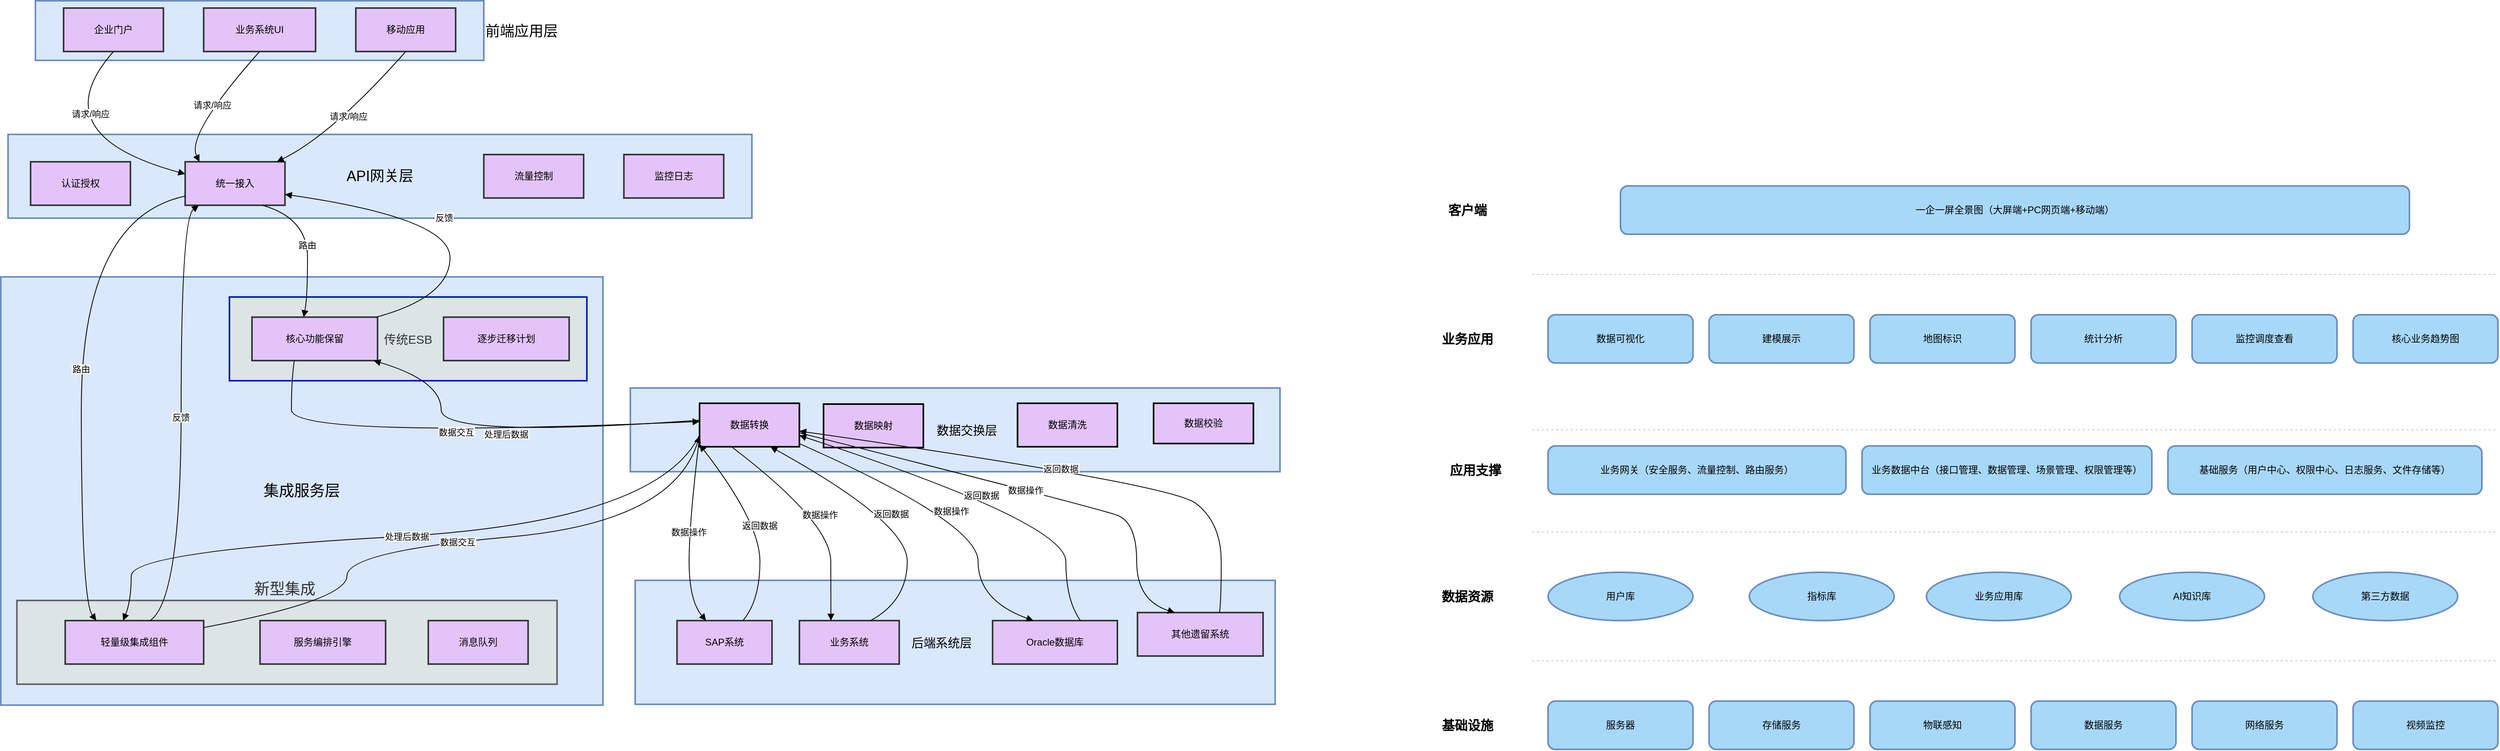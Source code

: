 <mxfile version="28.2.0">
  <diagram name="第 1 页" id="XN40Qc3xmsn2pUl-8XeV">
    <mxGraphModel dx="1640" dy="955" grid="1" gridSize="10" guides="1" tooltips="1" connect="1" arrows="1" fold="1" page="1" pageScale="1" pageWidth="827" pageHeight="1169" math="0" shadow="0">
      <root>
        <mxCell id="0" />
        <mxCell id="1" parent="0" />
        <mxCell id="rjKQ2sQGUmsmtC5zucT6-1" value="后端系统层        " style="whiteSpace=wrap;strokeWidth=2;fillColor=#dae8fc;strokeColor=#6c8ebf;fontSize=15;" parent="1" vertex="1">
          <mxGeometry x="856" y="750" width="795" height="154" as="geometry" />
        </mxCell>
        <mxCell id="rjKQ2sQGUmsmtC5zucT6-2" value="       数据交换层" style="whiteSpace=wrap;strokeWidth=2;fillColor=#dae8fc;strokeColor=#6c8ebf;fontSize=15;" parent="1" vertex="1">
          <mxGeometry x="850" y="511" width="807" height="104" as="geometry" />
        </mxCell>
        <mxCell id="rjKQ2sQGUmsmtC5zucT6-3" value="集成服务层" style="whiteSpace=wrap;strokeWidth=2;fillColor=#dae8fc;strokeColor=#6c8ebf;fontSize=19;" parent="1" vertex="1">
          <mxGeometry x="68" y="373" width="748" height="532" as="geometry" />
        </mxCell>
        <mxCell id="rjKQ2sQGUmsmtC5zucT6-4" value="新型集成 " style="whiteSpace=wrap;strokeWidth=2;fillColor=light-dark(#dce4e5, #1a1a1a);fontColor=#333333;strokeColor=#666666;fontSize=19;labelPosition=center;verticalLabelPosition=top;align=center;verticalAlign=bottom;" parent="1" vertex="1">
          <mxGeometry x="88" y="775" width="671" height="104" as="geometry" />
        </mxCell>
        <mxCell id="rjKQ2sQGUmsmtC5zucT6-5" value="传统ESB" style="whiteSpace=wrap;strokeWidth=2;fontSize=15;fillColor=light-dark(#dce4e5, #192627);strokeColor=#001DBC;fontColor=#333333;" parent="1" vertex="1">
          <mxGeometry x="352" y="398" width="444" height="104" as="geometry" />
        </mxCell>
        <mxCell id="rjKQ2sQGUmsmtC5zucT6-6" value="API网关层" style="whiteSpace=wrap;strokeWidth=2;fillColor=#dae8fc;strokeColor=#6c8ebf;fontSize=18;" parent="1" vertex="1">
          <mxGeometry x="77" y="196" width="924" height="104" as="geometry" />
        </mxCell>
        <mxCell id="rjKQ2sQGUmsmtC5zucT6-7" value="前端应用层" style="whiteSpace=wrap;strokeWidth=2;fillColor=#dae8fc;strokeColor=#6c8ebf;labelPosition=right;verticalLabelPosition=middle;align=left;verticalAlign=middle;spacingTop=2;fontSize=18;" parent="1" vertex="1">
          <mxGeometry x="111" y="30" width="557" height="74" as="geometry" />
        </mxCell>
        <mxCell id="rjKQ2sQGUmsmtC5zucT6-8" value="企业门户" style="whiteSpace=wrap;strokeWidth=2;fillColor=light-dark(#e4c4f8, #572b2b);strokeColor=#36393d;gradientColor=none;" parent="1" vertex="1">
          <mxGeometry x="146" y="39" width="124" height="54" as="geometry" />
        </mxCell>
        <mxCell id="rjKQ2sQGUmsmtC5zucT6-9" value="业务系统UI" style="whiteSpace=wrap;strokeWidth=2;fillColor=light-dark(#e4c4f8, #572b2b);strokeColor=#36393d;gradientColor=none;" parent="1" vertex="1">
          <mxGeometry x="320" y="39" width="139" height="54" as="geometry" />
        </mxCell>
        <mxCell id="rjKQ2sQGUmsmtC5zucT6-10" value="移动应用" style="whiteSpace=wrap;strokeWidth=2;fillColor=light-dark(#e4c4f8, #572b2b);strokeColor=#36393d;gradientColor=none;" parent="1" vertex="1">
          <mxGeometry x="509" y="39" width="124" height="54" as="geometry" />
        </mxCell>
        <mxCell id="rjKQ2sQGUmsmtC5zucT6-11" value="统一接入" style="whiteSpace=wrap;strokeWidth=2;fillColor=light-dark(#e4c4f8, #572b2b);strokeColor=#36393d;gradientColor=none;" parent="1" vertex="1">
          <mxGeometry x="297" y="230" width="124" height="54" as="geometry" />
        </mxCell>
        <mxCell id="rjKQ2sQGUmsmtC5zucT6-12" value="认证授权" style="whiteSpace=wrap;strokeWidth=2;fillColor=light-dark(#e4c4f8, #572b2b);strokeColor=#36393d;gradientColor=none;" parent="1" vertex="1">
          <mxGeometry x="105" y="230" width="124" height="54" as="geometry" />
        </mxCell>
        <mxCell id="rjKQ2sQGUmsmtC5zucT6-13" value="流量控制" style="whiteSpace=wrap;strokeWidth=2;fillColor=light-dark(#e4c4f8, #572b2b);strokeColor=#36393d;gradientColor=none;" parent="1" vertex="1">
          <mxGeometry x="668" y="221" width="124" height="54" as="geometry" />
        </mxCell>
        <mxCell id="rjKQ2sQGUmsmtC5zucT6-14" value="监控日志" style="whiteSpace=wrap;strokeWidth=2;fillColor=light-dark(#e4c4f8, #572b2b);strokeColor=#36393d;gradientColor=none;" parent="1" vertex="1">
          <mxGeometry x="842" y="221" width="124" height="54" as="geometry" />
        </mxCell>
        <mxCell id="rjKQ2sQGUmsmtC5zucT6-15" value="核心功能保留" style="whiteSpace=wrap;strokeWidth=2;fillColor=light-dark(#e4c4f8, #572b2b);strokeColor=#36393d;gradientColor=none;" parent="1" vertex="1">
          <mxGeometry x="380" y="423" width="156" height="54" as="geometry" />
        </mxCell>
        <mxCell id="rjKQ2sQGUmsmtC5zucT6-16" value="逐步迁移计划" style="whiteSpace=wrap;strokeWidth=2;fillColor=light-dark(#e4c4f8, #572b2b);strokeColor=#36393d;gradientColor=none;" parent="1" vertex="1">
          <mxGeometry x="618" y="423" width="156" height="54" as="geometry" />
        </mxCell>
        <mxCell id="rjKQ2sQGUmsmtC5zucT6-17" value="轻量级集成组件" style="whiteSpace=wrap;strokeWidth=2;fillColor=light-dark(#e4c4f8, #572b2b);strokeColor=#36393d;gradientColor=none;" parent="1" vertex="1">
          <mxGeometry x="148" y="800" width="172" height="54" as="geometry" />
        </mxCell>
        <mxCell id="rjKQ2sQGUmsmtC5zucT6-18" value="服务编排引擎" style="whiteSpace=wrap;strokeWidth=2;fillColor=light-dark(#e4c4f8, #572b2b);strokeColor=#36393d;gradientColor=none;" parent="1" vertex="1">
          <mxGeometry x="390" y="800" width="156" height="54" as="geometry" />
        </mxCell>
        <mxCell id="rjKQ2sQGUmsmtC5zucT6-19" value="消息队列" style="whiteSpace=wrap;strokeWidth=2;fillColor=light-dark(#e4c4f8, #572b2b);strokeColor=#36393d;gradientColor=none;" parent="1" vertex="1">
          <mxGeometry x="599" y="800" width="124" height="54" as="geometry" />
        </mxCell>
        <mxCell id="rjKQ2sQGUmsmtC5zucT6-20" value="数据转换" style="whiteSpace=wrap;strokeWidth=2;fillColor=light-dark(#e4c4f8, #572b2b);" parent="1" vertex="1">
          <mxGeometry x="936" y="530" width="124" height="54" as="geometry" />
        </mxCell>
        <mxCell id="rjKQ2sQGUmsmtC5zucT6-21" value="数据映射" style="whiteSpace=wrap;strokeWidth=2;fillColor=light-dark(#e4c4f8, #572b2b);" parent="1" vertex="1">
          <mxGeometry x="1090" y="531" width="124" height="54" as="geometry" />
        </mxCell>
        <mxCell id="rjKQ2sQGUmsmtC5zucT6-22" value="数据清洗" style="whiteSpace=wrap;strokeWidth=2;fillColor=light-dark(#e4c4f8, #572b2b);" parent="1" vertex="1">
          <mxGeometry x="1331" y="530" width="124" height="54" as="geometry" />
        </mxCell>
        <mxCell id="rjKQ2sQGUmsmtC5zucT6-23" value="数据校验" style="whiteSpace=wrap;strokeWidth=2;fillColor=light-dark(#e4c4f8, #572b2b);" parent="1" vertex="1">
          <mxGeometry x="1500" y="530" width="124" height="50" as="geometry" />
        </mxCell>
        <mxCell id="rjKQ2sQGUmsmtC5zucT6-24" value="SAP系统" style="whiteSpace=wrap;strokeWidth=2;fillColor=light-dark(#e4c4f8, #572b2b);strokeColor=#36393d;gradientColor=none;" parent="1" vertex="1">
          <mxGeometry x="908" y="800" width="118" height="54" as="geometry" />
        </mxCell>
        <mxCell id="rjKQ2sQGUmsmtC5zucT6-25" value="业务系统" style="whiteSpace=wrap;strokeWidth=2;fillColor=light-dark(#e4c4f8, #572b2b);strokeColor=#36393d;gradientColor=none;" parent="1" vertex="1">
          <mxGeometry x="1060" y="800" width="124" height="54" as="geometry" />
        </mxCell>
        <mxCell id="rjKQ2sQGUmsmtC5zucT6-26" value="Oracle数据库" style="whiteSpace=wrap;strokeWidth=2;fillColor=light-dark(#e4c4f8, #572b2b);strokeColor=#36393d;gradientColor=none;" parent="1" vertex="1">
          <mxGeometry x="1300" y="800" width="155" height="54" as="geometry" />
        </mxCell>
        <mxCell id="rjKQ2sQGUmsmtC5zucT6-27" value="其他遗留系统" style="whiteSpace=wrap;strokeWidth=2;fillColor=light-dark(#e4c4f8, #572b2b);strokeColor=#36393d;gradientColor=none;" parent="1" vertex="1">
          <mxGeometry x="1480" y="790" width="156" height="54" as="geometry" />
        </mxCell>
        <mxCell id="rjKQ2sQGUmsmtC5zucT6-28" value="请求/响应" style="curved=1;startArrow=none;endArrow=block;exitX=0.5;exitY=1;entryX=0;entryY=0.28;rounded=0;" parent="1" source="rjKQ2sQGUmsmtC5zucT6-8" target="rjKQ2sQGUmsmtC5zucT6-11" edge="1">
          <mxGeometry x="-0.529" y="30" relative="1" as="geometry">
            <Array as="points">
              <mxPoint x="117" y="196" />
            </Array>
            <mxPoint as="offset" />
          </mxGeometry>
        </mxCell>
        <mxCell id="rjKQ2sQGUmsmtC5zucT6-29" value="请求/响应" style="curved=1;startArrow=none;endArrow=block;exitX=0.5;exitY=1;entryX=0.15;entryY=0.01;rounded=0;" parent="1" source="rjKQ2sQGUmsmtC5zucT6-9" target="rjKQ2sQGUmsmtC5zucT6-11" edge="1">
          <mxGeometry relative="1" as="geometry">
            <Array as="points">
              <mxPoint x="298" y="196" />
            </Array>
          </mxGeometry>
        </mxCell>
        <mxCell id="rjKQ2sQGUmsmtC5zucT6-30" value="请求/响应" style="curved=1;startArrow=none;endArrow=block;exitX=0.5;exitY=1;entryX=0.91;entryY=0.01;rounded=0;" parent="1" source="rjKQ2sQGUmsmtC5zucT6-10" target="rjKQ2sQGUmsmtC5zucT6-11" edge="1">
          <mxGeometry relative="1" as="geometry">
            <Array as="points">
              <mxPoint x="480" y="196" />
            </Array>
          </mxGeometry>
        </mxCell>
        <mxCell id="rjKQ2sQGUmsmtC5zucT6-31" value="路由" style="curved=1;startArrow=none;endArrow=block;exitX=0.78;exitY=1.01;entryX=0.41;entryY=-0.01;rounded=0;" parent="1" source="rjKQ2sQGUmsmtC5zucT6-11" target="rjKQ2sQGUmsmtC5zucT6-15" edge="1">
          <mxGeometry relative="1" as="geometry">
            <Array as="points">
              <mxPoint x="449" y="300" />
              <mxPoint x="449" y="398" />
            </Array>
          </mxGeometry>
        </mxCell>
        <mxCell id="rjKQ2sQGUmsmtC5zucT6-32" value="路由" style="curved=1;startArrow=none;endArrow=block;exitX=0;exitY=0.79;entryX=0.23;entryY=0.01;rounded=0;" parent="1" source="rjKQ2sQGUmsmtC5zucT6-11" target="rjKQ2sQGUmsmtC5zucT6-17" edge="1">
          <mxGeometry relative="1" as="geometry">
            <Array as="points">
              <mxPoint x="168" y="300" />
              <mxPoint x="168" y="775" />
            </Array>
          </mxGeometry>
        </mxCell>
        <mxCell id="rjKQ2sQGUmsmtC5zucT6-33" value="反馈" style="curved=1;startArrow=none;endArrow=block;exitX=1;exitY=-0.01;entryX=1;entryY=0.75;rounded=0;" parent="1" source="rjKQ2sQGUmsmtC5zucT6-15" target="rjKQ2sQGUmsmtC5zucT6-11" edge="1">
          <mxGeometry relative="1" as="geometry">
            <Array as="points">
              <mxPoint x="626" y="398" />
              <mxPoint x="626" y="300" />
            </Array>
          </mxGeometry>
        </mxCell>
        <mxCell id="rjKQ2sQGUmsmtC5zucT6-34" value="反馈" style="curved=1;startArrow=none;endArrow=block;exitX=0.61;exitY=0.01;entryX=0.13;entryY=1.01;rounded=0;" parent="1" source="rjKQ2sQGUmsmtC5zucT6-17" target="rjKQ2sQGUmsmtC5zucT6-11" edge="1">
          <mxGeometry relative="1" as="geometry">
            <Array as="points">
              <mxPoint x="292" y="775" />
              <mxPoint x="292" y="300" />
            </Array>
          </mxGeometry>
        </mxCell>
        <mxCell id="rjKQ2sQGUmsmtC5zucT6-35" value="数据交互" style="curved=1;startArrow=none;endArrow=block;exitX=0.34;exitY=0.99;entryX=0;entryY=0.42;rounded=0;" parent="1" source="rjKQ2sQGUmsmtC5zucT6-15" target="rjKQ2sQGUmsmtC5zucT6-20" edge="1">
          <mxGeometry relative="1" as="geometry">
            <Array as="points">
              <mxPoint x="429" y="502" />
              <mxPoint x="429" y="574" />
            </Array>
          </mxGeometry>
        </mxCell>
        <mxCell id="rjKQ2sQGUmsmtC5zucT6-36" value="数据交互" style="curved=1;startArrow=none;endArrow=block;exitX=1;exitY=0.16;entryX=0;entryY=0.75;rounded=0;" parent="1" source="rjKQ2sQGUmsmtC5zucT6-17" target="rjKQ2sQGUmsmtC5zucT6-20" edge="1">
          <mxGeometry relative="1" as="geometry">
            <Array as="points">
              <mxPoint x="498" y="775" />
              <mxPoint x="498" y="714" />
              <mxPoint x="903" y="678" />
            </Array>
          </mxGeometry>
        </mxCell>
        <mxCell id="rjKQ2sQGUmsmtC5zucT6-37" value="处理后数据" style="curved=1;startArrow=none;endArrow=block;exitX=0;exitY=0.39;entryX=0.96;entryY=0.99;rounded=0;" parent="1" source="rjKQ2sQGUmsmtC5zucT6-20" target="rjKQ2sQGUmsmtC5zucT6-15" edge="1">
          <mxGeometry relative="1" as="geometry">
            <Array as="points">
              <mxPoint x="615" y="574" />
              <mxPoint x="615" y="502" />
            </Array>
          </mxGeometry>
        </mxCell>
        <mxCell id="rjKQ2sQGUmsmtC5zucT6-38" value="处理后数据" style="curved=1;startArrow=none;endArrow=block;exitX=0;exitY=0.73;entryX=0.42;entryY=0.01;rounded=0;" parent="1" source="rjKQ2sQGUmsmtC5zucT6-20" target="rjKQ2sQGUmsmtC5zucT6-17" edge="1">
          <mxGeometry relative="1" as="geometry">
            <Array as="points">
              <mxPoint x="883" y="678" />
              <mxPoint x="230" y="714" />
              <mxPoint x="230" y="775" />
            </Array>
          </mxGeometry>
        </mxCell>
        <mxCell id="rjKQ2sQGUmsmtC5zucT6-39" value="数据操作" style="curved=1;startArrow=none;endArrow=block;exitX=0;exitY=0.77;entryX=0.31;entryY=0.01;rounded=0;" parent="1" source="rjKQ2sQGUmsmtC5zucT6-20" target="rjKQ2sQGUmsmtC5zucT6-24" edge="1">
          <mxGeometry relative="1" as="geometry">
            <Array as="points">
              <mxPoint x="923" y="678" />
              <mxPoint x="923" y="775" />
            </Array>
          </mxGeometry>
        </mxCell>
        <mxCell id="rjKQ2sQGUmsmtC5zucT6-40" value="数据操作" style="curved=1;startArrow=none;endArrow=block;exitX=0.32;exitY=1;entryX=0.32;entryY=0.01;rounded=0;" parent="1" source="rjKQ2sQGUmsmtC5zucT6-20" target="rjKQ2sQGUmsmtC5zucT6-25" edge="1">
          <mxGeometry relative="1" as="geometry">
            <Array as="points">
              <mxPoint x="1099" y="678" />
              <mxPoint x="1099" y="775" />
            </Array>
          </mxGeometry>
        </mxCell>
        <mxCell id="rjKQ2sQGUmsmtC5zucT6-41" value="数据操作" style="curved=1;startArrow=none;endArrow=block;exitX=1;exitY=0.93;entryX=0.33;entryY=0.01;rounded=0;" parent="1" source="rjKQ2sQGUmsmtC5zucT6-20" target="rjKQ2sQGUmsmtC5zucT6-26" edge="1">
          <mxGeometry relative="1" as="geometry">
            <Array as="points">
              <mxPoint x="1282" y="678" />
              <mxPoint x="1282" y="775" />
            </Array>
          </mxGeometry>
        </mxCell>
        <mxCell id="rjKQ2sQGUmsmtC5zucT6-42" value="数据操作" style="curved=1;startArrow=none;endArrow=block;exitX=1;exitY=0.68;entryX=0.3;entryY=0.01;rounded=0;" parent="1" source="rjKQ2sQGUmsmtC5zucT6-20" target="rjKQ2sQGUmsmtC5zucT6-27" edge="1">
          <mxGeometry relative="1" as="geometry">
            <Array as="points">
              <mxPoint x="1430" y="660" />
              <mxPoint x="1479" y="678" />
              <mxPoint x="1479" y="775" />
            </Array>
          </mxGeometry>
        </mxCell>
        <mxCell id="rjKQ2sQGUmsmtC5zucT6-43" value="返回数据" style="curved=1;startArrow=none;endArrow=block;exitX=0.69;exitY=0.01;entryX=0;entryY=0.95;rounded=0;" parent="1" source="rjKQ2sQGUmsmtC5zucT6-24" target="rjKQ2sQGUmsmtC5zucT6-20" edge="1">
          <mxGeometry relative="1" as="geometry">
            <Array as="points">
              <mxPoint x="1011" y="775" />
              <mxPoint x="1011" y="678" />
            </Array>
          </mxGeometry>
        </mxCell>
        <mxCell id="rjKQ2sQGUmsmtC5zucT6-44" value="返回数据" style="curved=1;startArrow=none;endArrow=block;exitX=0.71;exitY=0.01;entryX=0.71;entryY=1;rounded=0;" parent="1" source="rjKQ2sQGUmsmtC5zucT6-25" target="rjKQ2sQGUmsmtC5zucT6-20" edge="1">
          <mxGeometry relative="1" as="geometry">
            <Array as="points">
              <mxPoint x="1194" y="775" />
              <mxPoint x="1194" y="678" />
            </Array>
          </mxGeometry>
        </mxCell>
        <mxCell id="rjKQ2sQGUmsmtC5zucT6-45" value="返回数据" style="curved=1;startArrow=none;endArrow=block;exitX=0.7;exitY=0.01;entryX=1;entryY=0.74;rounded=0;" parent="1" source="rjKQ2sQGUmsmtC5zucT6-26" target="rjKQ2sQGUmsmtC5zucT6-20" edge="1">
          <mxGeometry relative="1" as="geometry">
            <Array as="points">
              <mxPoint x="1391" y="775" />
              <mxPoint x="1391" y="678" />
            </Array>
          </mxGeometry>
        </mxCell>
        <mxCell id="rjKQ2sQGUmsmtC5zucT6-46" value="返回数据" style="curved=1;startArrow=none;endArrow=block;exitX=0.65;exitY=0.01;entryX=1;entryY=0.64;rounded=0;" parent="1" source="rjKQ2sQGUmsmtC5zucT6-27" target="rjKQ2sQGUmsmtC5zucT6-20" edge="1">
          <mxGeometry relative="1" as="geometry">
            <Array as="points">
              <mxPoint x="1584" y="775" />
              <mxPoint x="1584" y="678" />
              <mxPoint x="1520" y="630" />
            </Array>
          </mxGeometry>
        </mxCell>
        <mxCell id="0enLY0g4YTYYgQ_M8A3C-1" value="客户端" style="text;html=1;strokeColor=none;fillColor=none;align=center;verticalAlign=middle;whiteSpace=wrap;rounded=0;fontSize=16;fontStyle=1;" parent="1" vertex="1">
          <mxGeometry x="1830" y="275" width="120" height="30" as="geometry" />
        </mxCell>
        <mxCell id="0enLY0g4YTYYgQ_M8A3C-2" value="一企一屏全景图（大屏端+PC网页端+移动端）" style="rounded=1;whiteSpace=wrap;html=1;fillColor=#A8D8F8;strokeColor=#6C8EBF;strokeWidth=2;fontSize=12;" parent="1" vertex="1">
          <mxGeometry x="2080" y="260" width="980" height="60" as="geometry" />
        </mxCell>
        <mxCell id="0enLY0g4YTYYgQ_M8A3C-3" value="" style="endArrow=none;dashed=1;html=1;strokeColor=#CCCCCC;strokeWidth=1;" parent="1" edge="1">
          <mxGeometry width="50" height="50" relative="1" as="geometry">
            <mxPoint x="1970" y="370" as="sourcePoint" />
            <mxPoint x="3170" y="370" as="targetPoint" />
          </mxGeometry>
        </mxCell>
        <mxCell id="0enLY0g4YTYYgQ_M8A3C-4" value="业务应用" style="text;html=1;strokeColor=none;fillColor=none;align=center;verticalAlign=middle;whiteSpace=wrap;rounded=0;fontSize=16;fontStyle=1;" parent="1" vertex="1">
          <mxGeometry x="1830" y="435" width="120" height="30" as="geometry" />
        </mxCell>
        <mxCell id="0enLY0g4YTYYgQ_M8A3C-5" value="数据可视化" style="rounded=1;whiteSpace=wrap;html=1;fillColor=#A8D8F8;strokeColor=#6C8EBF;strokeWidth=2;fontSize=12;" parent="1" vertex="1">
          <mxGeometry x="1990" y="420" width="180" height="60" as="geometry" />
        </mxCell>
        <mxCell id="0enLY0g4YTYYgQ_M8A3C-6" value="建模展示" style="rounded=1;whiteSpace=wrap;html=1;fillColor=#A8D8F8;strokeColor=#6C8EBF;strokeWidth=2;fontSize=12;" parent="1" vertex="1">
          <mxGeometry x="2190" y="420" width="180" height="60" as="geometry" />
        </mxCell>
        <mxCell id="0enLY0g4YTYYgQ_M8A3C-7" value="地图标识" style="rounded=1;whiteSpace=wrap;html=1;fillColor=#A8D8F8;strokeColor=#6C8EBF;strokeWidth=2;fontSize=12;" parent="1" vertex="1">
          <mxGeometry x="2390" y="420" width="180" height="60" as="geometry" />
        </mxCell>
        <mxCell id="0enLY0g4YTYYgQ_M8A3C-8" value="统计分析" style="rounded=1;whiteSpace=wrap;html=1;fillColor=#A8D8F8;strokeColor=#6C8EBF;strokeWidth=2;fontSize=12;" parent="1" vertex="1">
          <mxGeometry x="2590" y="420" width="180" height="60" as="geometry" />
        </mxCell>
        <mxCell id="0enLY0g4YTYYgQ_M8A3C-9" value="监控调度查看" style="rounded=1;whiteSpace=wrap;html=1;fillColor=#A8D8F8;strokeColor=#6C8EBF;strokeWidth=2;fontSize=12;" parent="1" vertex="1">
          <mxGeometry x="2790" y="420" width="180" height="60" as="geometry" />
        </mxCell>
        <mxCell id="0enLY0g4YTYYgQ_M8A3C-10" value="核心业务趋势图" style="rounded=1;whiteSpace=wrap;html=1;fillColor=#A8D8F8;strokeColor=#6C8EBF;strokeWidth=2;fontSize=12;" parent="1" vertex="1">
          <mxGeometry x="2990" y="420" width="180" height="60" as="geometry" />
        </mxCell>
        <mxCell id="0enLY0g4YTYYgQ_M8A3C-11" value="" style="endArrow=none;dashed=1;html=1;strokeColor=#CCCCCC;strokeWidth=1;" parent="1" edge="1">
          <mxGeometry width="50" height="50" relative="1" as="geometry">
            <mxPoint x="1970" y="563" as="sourcePoint" />
            <mxPoint x="3170" y="563" as="targetPoint" />
          </mxGeometry>
        </mxCell>
        <mxCell id="0enLY0g4YTYYgQ_M8A3C-12" value="应用支撑" style="text;html=1;strokeColor=none;fillColor=none;align=center;verticalAlign=middle;whiteSpace=wrap;rounded=0;fontSize=16;fontStyle=1;" parent="1" vertex="1">
          <mxGeometry x="1840" y="598" width="120" height="30" as="geometry" />
        </mxCell>
        <mxCell id="0enLY0g4YTYYgQ_M8A3C-13" value="业务网关（安全服务、流量控制、路由服务）" style="rounded=1;whiteSpace=wrap;html=1;fillColor=#A8D8F8;strokeColor=#6C8EBF;strokeWidth=2;fontSize=12;" parent="1" vertex="1">
          <mxGeometry x="1990" y="583" width="370" height="60" as="geometry" />
        </mxCell>
        <mxCell id="0enLY0g4YTYYgQ_M8A3C-14" value="业务数据中台（接口管理、数据管理、场景管理、权限管理等）" style="rounded=1;whiteSpace=wrap;html=1;fillColor=#A8D8F8;strokeColor=#6C8EBF;strokeWidth=2;fontSize=12;" parent="1" vertex="1">
          <mxGeometry x="2380" y="583" width="360" height="60" as="geometry" />
        </mxCell>
        <mxCell id="0enLY0g4YTYYgQ_M8A3C-15" value="基础服务（用户中心、权限中心、日志服务、文件存储等）" style="rounded=1;whiteSpace=wrap;html=1;fillColor=#A8D8F8;strokeColor=#6C8EBF;strokeWidth=2;fontSize=12;" parent="1" vertex="1">
          <mxGeometry x="2760" y="583" width="390" height="60" as="geometry" />
        </mxCell>
        <mxCell id="0enLY0g4YTYYgQ_M8A3C-16" value="" style="endArrow=none;dashed=1;html=1;strokeColor=#CCCCCC;strokeWidth=1;" parent="1" edge="1">
          <mxGeometry width="50" height="50" relative="1" as="geometry">
            <mxPoint x="1970" y="690" as="sourcePoint" />
            <mxPoint x="3170" y="690" as="targetPoint" />
          </mxGeometry>
        </mxCell>
        <mxCell id="0enLY0g4YTYYgQ_M8A3C-17" value="数据资源" style="text;html=1;strokeColor=none;fillColor=none;align=center;verticalAlign=middle;whiteSpace=wrap;rounded=0;fontSize=16;fontStyle=1;" parent="1" vertex="1">
          <mxGeometry x="1830" y="755" width="120" height="30" as="geometry" />
        </mxCell>
        <mxCell id="0enLY0g4YTYYgQ_M8A3C-19" value="用户库" style="ellipse;whiteSpace=wrap;html=1;fillColor=#A8D8F8;strokeColor=#6C8EBF;strokeWidth=2;fontSize=12;" parent="1" vertex="1">
          <mxGeometry x="1990" y="740" width="180" height="60" as="geometry" />
        </mxCell>
        <mxCell id="0enLY0g4YTYYgQ_M8A3C-20" value="指标库" style="ellipse;whiteSpace=wrap;html=1;fillColor=#A8D8F8;strokeColor=#6C8EBF;strokeWidth=2;fontSize=12;" parent="1" vertex="1">
          <mxGeometry x="2240" y="740" width="180" height="60" as="geometry" />
        </mxCell>
        <mxCell id="0enLY0g4YTYYgQ_M8A3C-21" value="业务应用库" style="ellipse;whiteSpace=wrap;html=1;fillColor=#A8D8F8;strokeColor=#6C8EBF;strokeWidth=2;fontSize=12;" parent="1" vertex="1">
          <mxGeometry x="2460" y="740" width="180" height="60" as="geometry" />
        </mxCell>
        <mxCell id="0enLY0g4YTYYgQ_M8A3C-22" value="AI知识库" style="ellipse;whiteSpace=wrap;html=1;fillColor=#A8D8F8;strokeColor=#6C8EBF;strokeWidth=2;fontSize=12;" parent="1" vertex="1">
          <mxGeometry x="2700" y="740" width="180" height="60" as="geometry" />
        </mxCell>
        <mxCell id="0enLY0g4YTYYgQ_M8A3C-23" value="第三方数据" style="ellipse;whiteSpace=wrap;html=1;fillColor=#A8D8F8;strokeColor=#6C8EBF;strokeWidth=2;fontSize=12;" parent="1" vertex="1">
          <mxGeometry x="2940" y="740" width="180" height="60" as="geometry" />
        </mxCell>
        <mxCell id="0enLY0g4YTYYgQ_M8A3C-24" value="" style="endArrow=none;dashed=1;html=1;strokeColor=#CCCCCC;strokeWidth=1;" parent="1" edge="1">
          <mxGeometry width="50" height="50" relative="1" as="geometry">
            <mxPoint x="1970" y="850" as="sourcePoint" />
            <mxPoint x="3170" y="850" as="targetPoint" />
          </mxGeometry>
        </mxCell>
        <mxCell id="0enLY0g4YTYYgQ_M8A3C-25" value="基础设施" style="text;html=1;strokeColor=none;fillColor=none;align=center;verticalAlign=middle;whiteSpace=wrap;rounded=0;fontSize=16;fontStyle=1;" parent="1" vertex="1">
          <mxGeometry x="1830" y="915" width="120" height="30" as="geometry" />
        </mxCell>
        <mxCell id="0enLY0g4YTYYgQ_M8A3C-26" value="服务器" style="rounded=1;whiteSpace=wrap;html=1;fillColor=#A8D8F8;strokeColor=#6C8EBF;strokeWidth=2;fontSize=12;" parent="1" vertex="1">
          <mxGeometry x="1990" y="900" width="180" height="60" as="geometry" />
        </mxCell>
        <mxCell id="0enLY0g4YTYYgQ_M8A3C-27" value="存储服务" style="rounded=1;whiteSpace=wrap;html=1;fillColor=#A8D8F8;strokeColor=#6C8EBF;strokeWidth=2;fontSize=12;" parent="1" vertex="1">
          <mxGeometry x="2190" y="900" width="180" height="60" as="geometry" />
        </mxCell>
        <mxCell id="0enLY0g4YTYYgQ_M8A3C-28" value="物联感知" style="rounded=1;whiteSpace=wrap;html=1;fillColor=#A8D8F8;strokeColor=#6C8EBF;strokeWidth=2;fontSize=12;" parent="1" vertex="1">
          <mxGeometry x="2390" y="900" width="180" height="60" as="geometry" />
        </mxCell>
        <mxCell id="0enLY0g4YTYYgQ_M8A3C-29" value="数据服务" style="rounded=1;whiteSpace=wrap;html=1;fillColor=#A8D8F8;strokeColor=#6C8EBF;strokeWidth=2;fontSize=12;" parent="1" vertex="1">
          <mxGeometry x="2590" y="900" width="180" height="60" as="geometry" />
        </mxCell>
        <mxCell id="0enLY0g4YTYYgQ_M8A3C-30" value="网络服务" style="rounded=1;whiteSpace=wrap;html=1;fillColor=#A8D8F8;strokeColor=#6C8EBF;strokeWidth=2;fontSize=12;" parent="1" vertex="1">
          <mxGeometry x="2790" y="900" width="180" height="60" as="geometry" />
        </mxCell>
        <mxCell id="0enLY0g4YTYYgQ_M8A3C-31" value="视频监控" style="rounded=1;whiteSpace=wrap;html=1;fillColor=#A8D8F8;strokeColor=#6C8EBF;strokeWidth=2;fontSize=12;" parent="1" vertex="1">
          <mxGeometry x="2990" y="900" width="180" height="60" as="geometry" />
        </mxCell>
      </root>
    </mxGraphModel>
  </diagram>
</mxfile>
